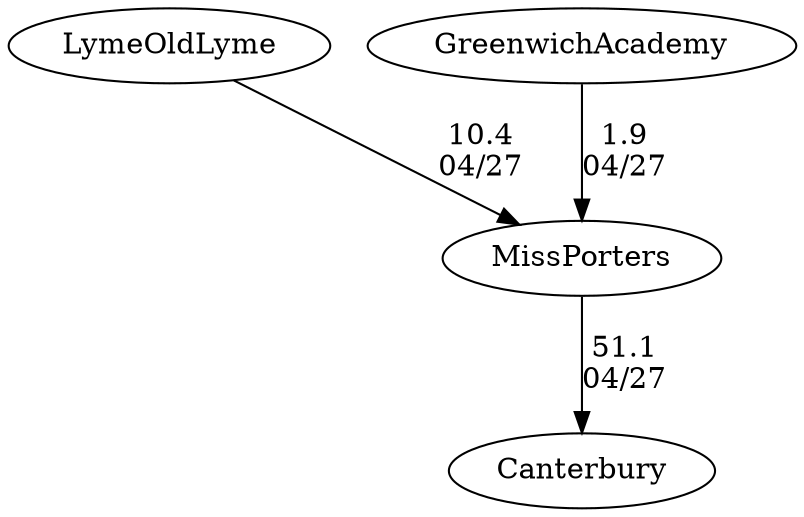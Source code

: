 digraph girls2foursMissPorters {Canterbury [URL="girls2foursMissPortersCanterbury.html"];LymeOldLyme [URL="girls2foursMissPortersLymeOldLyme.html"];MissPorters [URL="girls2foursMissPortersMissPorters.html"];GreenwichAcademy [URL="girls2foursMissPortersGreenwichAcademy.html"];LymeOldLyme -> MissPorters[label="10.4
04/27", weight="90", tooltip="NEIRA Boys & Girls Fours,Frederick Gunn vs Miss Porters, Canterbury, Lyme/Old Lyme, Greenwich Academy, Notre Dame			
Distance: 1500m Conditions: Tailwind throughout the day 8-18mph. Calm in the starting area with the wind picking up more and more as crews made their way down the course.
None", URL="https://www.row2k.com/results/resultspage.cfm?UID=3710F27F185D74B3D15DF923C787D9E1&cat=5", random="random"]; 
GreenwichAcademy -> MissPorters[label="1.9
04/27", weight="99", tooltip="NEIRA Boys & Girls Fours,Frederick Gunn vs Miss Porters, Canterbury, Lyme/Old Lyme, Greenwich Academy, Notre Dame			
Distance: 1500m Conditions: Tailwind throughout the day 8-18mph. Calm in the starting area with the wind picking up more and more as crews made their way down the course.
None", URL="https://www.row2k.com/results/resultspage.cfm?UID=3710F27F185D74B3D15DF923C787D9E1&cat=5", random="random"]; 
MissPorters -> Canterbury[label="51.1
04/27", weight="49", tooltip="NEIRA Boys & Girls Fours,Frederick Gunn vs Miss Porters, Canterbury, Lyme/Old Lyme, Greenwich Academy, Notre Dame			
Distance: 1500m Conditions: Tailwind throughout the day 8-18mph. Calm in the starting area with the wind picking up more and more as crews made their way down the course.
None", URL="https://www.row2k.com/results/resultspage.cfm?UID=3710F27F185D74B3D15DF923C787D9E1&cat=5", random="random"]}